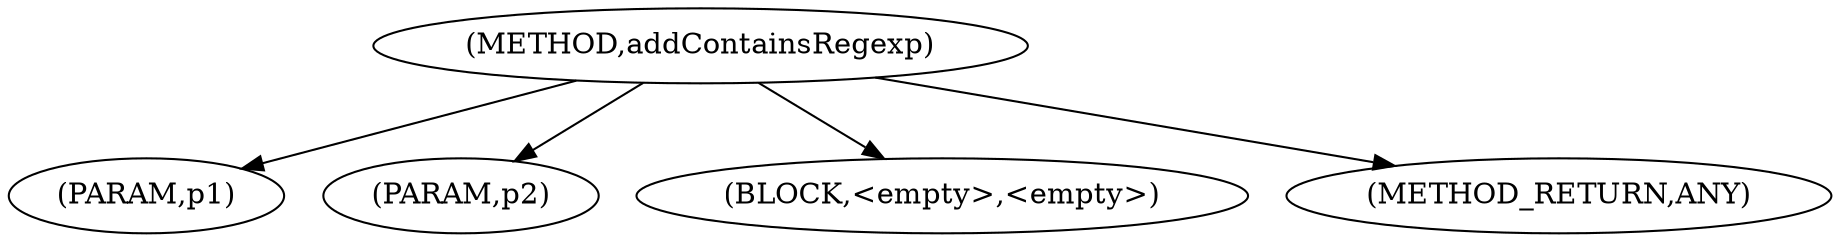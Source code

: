 digraph "addContainsRegexp" {  
"1659" [label = <(METHOD,addContainsRegexp)> ]
"1660" [label = <(PARAM,p1)> ]
"1661" [label = <(PARAM,p2)> ]
"1662" [label = <(BLOCK,&lt;empty&gt;,&lt;empty&gt;)> ]
"1663" [label = <(METHOD_RETURN,ANY)> ]
  "1659" -> "1660" 
  "1659" -> "1662" 
  "1659" -> "1661" 
  "1659" -> "1663" 
}
